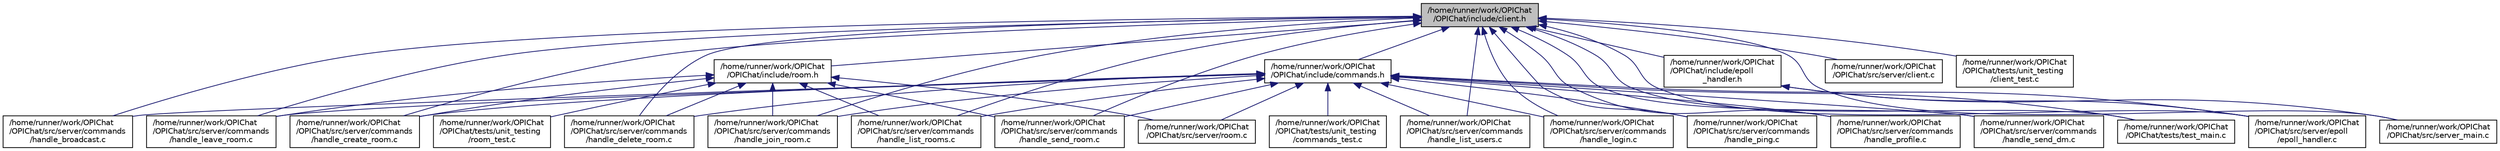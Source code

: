 digraph "/home/runner/work/OPIChat/OPIChat/include/client.h"
{
 // LATEX_PDF_SIZE
  edge [fontname="Helvetica",fontsize="10",labelfontname="Helvetica",labelfontsize="10"];
  node [fontname="Helvetica",fontsize="10",shape=record];
  Node1 [label="/home/runner/work/OPIChat\l/OPIChat/include/client.h",height=0.2,width=0.4,color="black", fillcolor="grey75", style="filled", fontcolor="black",tooltip=" "];
  Node1 -> Node2 [dir="back",color="midnightblue",fontsize="10",style="solid",fontname="Helvetica"];
  Node2 [label="/home/runner/work/OPIChat\l/OPIChat/include/commands.h",height=0.2,width=0.4,color="black", fillcolor="white", style="filled",URL="$commands_8h.html",tooltip=" "];
  Node2 -> Node3 [dir="back",color="midnightblue",fontsize="10",style="solid",fontname="Helvetica"];
  Node3 [label="/home/runner/work/OPIChat\l/OPIChat/src/server/commands\l/handle_broadcast.c",height=0.2,width=0.4,color="black", fillcolor="white", style="filled",URL="$handle__broadcast_8c.html",tooltip=" "];
  Node2 -> Node4 [dir="back",color="midnightblue",fontsize="10",style="solid",fontname="Helvetica"];
  Node4 [label="/home/runner/work/OPIChat\l/OPIChat/src/server/commands\l/handle_create_room.c",height=0.2,width=0.4,color="black", fillcolor="white", style="filled",URL="$handle__create__room_8c.html",tooltip=" "];
  Node2 -> Node5 [dir="back",color="midnightblue",fontsize="10",style="solid",fontname="Helvetica"];
  Node5 [label="/home/runner/work/OPIChat\l/OPIChat/src/server/commands\l/handle_delete_room.c",height=0.2,width=0.4,color="black", fillcolor="white", style="filled",URL="$handle__delete__room_8c.html",tooltip=" "];
  Node2 -> Node6 [dir="back",color="midnightblue",fontsize="10",style="solid",fontname="Helvetica"];
  Node6 [label="/home/runner/work/OPIChat\l/OPIChat/src/server/commands\l/handle_join_room.c",height=0.2,width=0.4,color="black", fillcolor="white", style="filled",URL="$handle__join__room_8c.html",tooltip=" "];
  Node2 -> Node7 [dir="back",color="midnightblue",fontsize="10",style="solid",fontname="Helvetica"];
  Node7 [label="/home/runner/work/OPIChat\l/OPIChat/src/server/commands\l/handle_leave_room.c",height=0.2,width=0.4,color="black", fillcolor="white", style="filled",URL="$handle__leave__room_8c.html",tooltip=" "];
  Node2 -> Node8 [dir="back",color="midnightblue",fontsize="10",style="solid",fontname="Helvetica"];
  Node8 [label="/home/runner/work/OPIChat\l/OPIChat/src/server/commands\l/handle_list_rooms.c",height=0.2,width=0.4,color="black", fillcolor="white", style="filled",URL="$handle__list__rooms_8c.html",tooltip=" "];
  Node2 -> Node9 [dir="back",color="midnightblue",fontsize="10",style="solid",fontname="Helvetica"];
  Node9 [label="/home/runner/work/OPIChat\l/OPIChat/src/server/commands\l/handle_list_users.c",height=0.2,width=0.4,color="black", fillcolor="white", style="filled",URL="$handle__list__users_8c.html",tooltip=" "];
  Node2 -> Node10 [dir="back",color="midnightblue",fontsize="10",style="solid",fontname="Helvetica"];
  Node10 [label="/home/runner/work/OPIChat\l/OPIChat/src/server/commands\l/handle_login.c",height=0.2,width=0.4,color="black", fillcolor="white", style="filled",URL="$handle__login_8c.html",tooltip=" "];
  Node2 -> Node11 [dir="back",color="midnightblue",fontsize="10",style="solid",fontname="Helvetica"];
  Node11 [label="/home/runner/work/OPIChat\l/OPIChat/src/server/commands\l/handle_ping.c",height=0.2,width=0.4,color="black", fillcolor="white", style="filled",URL="$handle__ping_8c.html",tooltip=" "];
  Node2 -> Node12 [dir="back",color="midnightblue",fontsize="10",style="solid",fontname="Helvetica"];
  Node12 [label="/home/runner/work/OPIChat\l/OPIChat/src/server/commands\l/handle_profile.c",height=0.2,width=0.4,color="black", fillcolor="white", style="filled",URL="$handle__profile_8c.html",tooltip=" "];
  Node2 -> Node13 [dir="back",color="midnightblue",fontsize="10",style="solid",fontname="Helvetica"];
  Node13 [label="/home/runner/work/OPIChat\l/OPIChat/src/server/commands\l/handle_send_dm.c",height=0.2,width=0.4,color="black", fillcolor="white", style="filled",URL="$handle__send__dm_8c.html",tooltip=" "];
  Node2 -> Node14 [dir="back",color="midnightblue",fontsize="10",style="solid",fontname="Helvetica"];
  Node14 [label="/home/runner/work/OPIChat\l/OPIChat/src/server/commands\l/handle_send_room.c",height=0.2,width=0.4,color="black", fillcolor="white", style="filled",URL="$handle__send__room_8c.html",tooltip=" "];
  Node2 -> Node15 [dir="back",color="midnightblue",fontsize="10",style="solid",fontname="Helvetica"];
  Node15 [label="/home/runner/work/OPIChat\l/OPIChat/src/server/epoll\l/epoll_handler.c",height=0.2,width=0.4,color="black", fillcolor="white", style="filled",URL="$epoll__handler_8c.html",tooltip=" "];
  Node2 -> Node16 [dir="back",color="midnightblue",fontsize="10",style="solid",fontname="Helvetica"];
  Node16 [label="/home/runner/work/OPIChat\l/OPIChat/src/server/room.c",height=0.2,width=0.4,color="black", fillcolor="white", style="filled",URL="$room_8c.html",tooltip=" "];
  Node2 -> Node17 [dir="back",color="midnightblue",fontsize="10",style="solid",fontname="Helvetica"];
  Node17 [label="/home/runner/work/OPIChat\l/OPIChat/tests/test_main.c",height=0.2,width=0.4,color="black", fillcolor="white", style="filled",URL="$test__main_8c.html",tooltip=" "];
  Node2 -> Node18 [dir="back",color="midnightblue",fontsize="10",style="solid",fontname="Helvetica"];
  Node18 [label="/home/runner/work/OPIChat\l/OPIChat/tests/unit_testing\l/commands_test.c",height=0.2,width=0.4,color="black", fillcolor="white", style="filled",URL="$commands__test_8c.html",tooltip=" "];
  Node1 -> Node19 [dir="back",color="midnightblue",fontsize="10",style="solid",fontname="Helvetica"];
  Node19 [label="/home/runner/work/OPIChat\l/OPIChat/include/epoll\l_handler.h",height=0.2,width=0.4,color="black", fillcolor="white", style="filled",URL="$epoll__handler_8h.html",tooltip=" "];
  Node19 -> Node15 [dir="back",color="midnightblue",fontsize="10",style="solid",fontname="Helvetica"];
  Node19 -> Node20 [dir="back",color="midnightblue",fontsize="10",style="solid",fontname="Helvetica"];
  Node20 [label="/home/runner/work/OPIChat\l/OPIChat/src/server_main.c",height=0.2,width=0.4,color="black", fillcolor="white", style="filled",URL="$server__main_8c.html",tooltip=" "];
  Node1 -> Node21 [dir="back",color="midnightblue",fontsize="10",style="solid",fontname="Helvetica"];
  Node21 [label="/home/runner/work/OPIChat\l/OPIChat/include/room.h",height=0.2,width=0.4,color="black", fillcolor="white", style="filled",URL="$room_8h.html",tooltip=" "];
  Node21 -> Node4 [dir="back",color="midnightblue",fontsize="10",style="solid",fontname="Helvetica"];
  Node21 -> Node5 [dir="back",color="midnightblue",fontsize="10",style="solid",fontname="Helvetica"];
  Node21 -> Node6 [dir="back",color="midnightblue",fontsize="10",style="solid",fontname="Helvetica"];
  Node21 -> Node7 [dir="back",color="midnightblue",fontsize="10",style="solid",fontname="Helvetica"];
  Node21 -> Node8 [dir="back",color="midnightblue",fontsize="10",style="solid",fontname="Helvetica"];
  Node21 -> Node14 [dir="back",color="midnightblue",fontsize="10",style="solid",fontname="Helvetica"];
  Node21 -> Node16 [dir="back",color="midnightblue",fontsize="10",style="solid",fontname="Helvetica"];
  Node21 -> Node22 [dir="back",color="midnightblue",fontsize="10",style="solid",fontname="Helvetica"];
  Node22 [label="/home/runner/work/OPIChat\l/OPIChat/tests/unit_testing\l/room_test.c",height=0.2,width=0.4,color="black", fillcolor="white", style="filled",URL="$room__test_8c.html",tooltip=" "];
  Node1 -> Node23 [dir="back",color="midnightblue",fontsize="10",style="solid",fontname="Helvetica"];
  Node23 [label="/home/runner/work/OPIChat\l/OPIChat/src/server/client.c",height=0.2,width=0.4,color="black", fillcolor="white", style="filled",URL="$client_8c.html",tooltip=" "];
  Node1 -> Node3 [dir="back",color="midnightblue",fontsize="10",style="solid",fontname="Helvetica"];
  Node1 -> Node4 [dir="back",color="midnightblue",fontsize="10",style="solid",fontname="Helvetica"];
  Node1 -> Node5 [dir="back",color="midnightblue",fontsize="10",style="solid",fontname="Helvetica"];
  Node1 -> Node6 [dir="back",color="midnightblue",fontsize="10",style="solid",fontname="Helvetica"];
  Node1 -> Node7 [dir="back",color="midnightblue",fontsize="10",style="solid",fontname="Helvetica"];
  Node1 -> Node8 [dir="back",color="midnightblue",fontsize="10",style="solid",fontname="Helvetica"];
  Node1 -> Node9 [dir="back",color="midnightblue",fontsize="10",style="solid",fontname="Helvetica"];
  Node1 -> Node10 [dir="back",color="midnightblue",fontsize="10",style="solid",fontname="Helvetica"];
  Node1 -> Node11 [dir="back",color="midnightblue",fontsize="10",style="solid",fontname="Helvetica"];
  Node1 -> Node12 [dir="back",color="midnightblue",fontsize="10",style="solid",fontname="Helvetica"];
  Node1 -> Node13 [dir="back",color="midnightblue",fontsize="10",style="solid",fontname="Helvetica"];
  Node1 -> Node14 [dir="back",color="midnightblue",fontsize="10",style="solid",fontname="Helvetica"];
  Node1 -> Node15 [dir="back",color="midnightblue",fontsize="10",style="solid",fontname="Helvetica"];
  Node1 -> Node20 [dir="back",color="midnightblue",fontsize="10",style="solid",fontname="Helvetica"];
  Node1 -> Node17 [dir="back",color="midnightblue",fontsize="10",style="solid",fontname="Helvetica"];
  Node1 -> Node24 [dir="back",color="midnightblue",fontsize="10",style="solid",fontname="Helvetica"];
  Node24 [label="/home/runner/work/OPIChat\l/OPIChat/tests/unit_testing\l/client_test.c",height=0.2,width=0.4,color="black", fillcolor="white", style="filled",URL="$client__test_8c.html",tooltip=" "];
}

